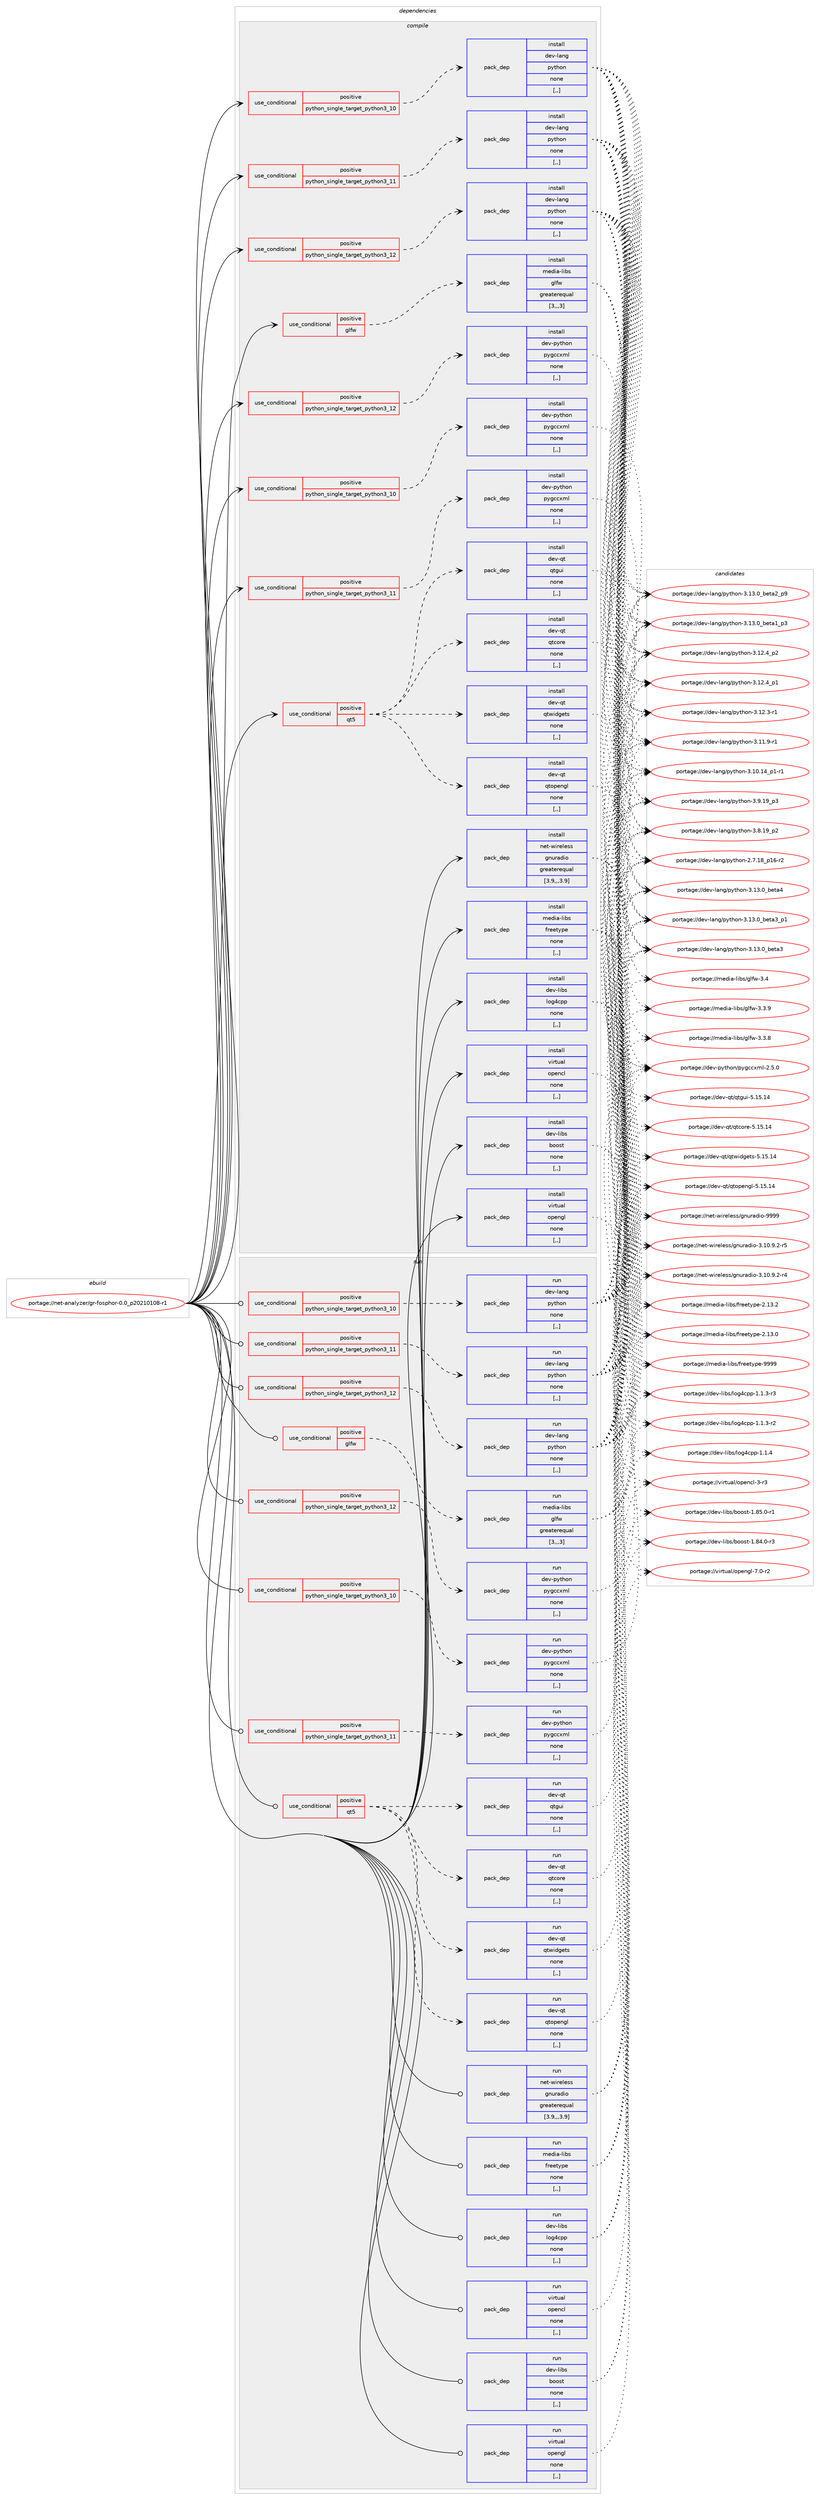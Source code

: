 digraph prolog {

# *************
# Graph options
# *************

newrank=true;
concentrate=true;
compound=true;
graph [rankdir=LR,fontname=Helvetica,fontsize=10,ranksep=1.5];#, ranksep=2.5, nodesep=0.2];
edge  [arrowhead=vee];
node  [fontname=Helvetica,fontsize=10];

# **********
# The ebuild
# **********

subgraph cluster_leftcol {
color=gray;
label=<<i>ebuild</i>>;
id [label="portage://net-analyzer/gr-fosphor-0.0_p20210108-r1", color=red, width=4, href="../net-analyzer/gr-fosphor-0.0_p20210108-r1.svg"];
}

# ****************
# The dependencies
# ****************

subgraph cluster_midcol {
color=gray;
label=<<i>dependencies</i>>;
subgraph cluster_compile {
fillcolor="#eeeeee";
style=filled;
label=<<i>compile</i>>;
subgraph cond87013 {
dependency337642 [label=<<TABLE BORDER="0" CELLBORDER="1" CELLSPACING="0" CELLPADDING="4"><TR><TD ROWSPAN="3" CELLPADDING="10">use_conditional</TD></TR><TR><TD>positive</TD></TR><TR><TD>glfw</TD></TR></TABLE>>, shape=none, color=red];
subgraph pack248067 {
dependency337643 [label=<<TABLE BORDER="0" CELLBORDER="1" CELLSPACING="0" CELLPADDING="4" WIDTH="220"><TR><TD ROWSPAN="6" CELLPADDING="30">pack_dep</TD></TR><TR><TD WIDTH="110">install</TD></TR><TR><TD>media-libs</TD></TR><TR><TD>glfw</TD></TR><TR><TD>greaterequal</TD></TR><TR><TD>[3,,,3]</TD></TR></TABLE>>, shape=none, color=blue];
}
dependency337642:e -> dependency337643:w [weight=20,style="dashed",arrowhead="vee"];
}
id:e -> dependency337642:w [weight=20,style="solid",arrowhead="vee"];
subgraph cond87014 {
dependency337644 [label=<<TABLE BORDER="0" CELLBORDER="1" CELLSPACING="0" CELLPADDING="4"><TR><TD ROWSPAN="3" CELLPADDING="10">use_conditional</TD></TR><TR><TD>positive</TD></TR><TR><TD>python_single_target_python3_10</TD></TR></TABLE>>, shape=none, color=red];
subgraph pack248068 {
dependency337645 [label=<<TABLE BORDER="0" CELLBORDER="1" CELLSPACING="0" CELLPADDING="4" WIDTH="220"><TR><TD ROWSPAN="6" CELLPADDING="30">pack_dep</TD></TR><TR><TD WIDTH="110">install</TD></TR><TR><TD>dev-lang</TD></TR><TR><TD>python</TD></TR><TR><TD>none</TD></TR><TR><TD>[,,]</TD></TR></TABLE>>, shape=none, color=blue];
}
dependency337644:e -> dependency337645:w [weight=20,style="dashed",arrowhead="vee"];
}
id:e -> dependency337644:w [weight=20,style="solid",arrowhead="vee"];
subgraph cond87015 {
dependency337646 [label=<<TABLE BORDER="0" CELLBORDER="1" CELLSPACING="0" CELLPADDING="4"><TR><TD ROWSPAN="3" CELLPADDING="10">use_conditional</TD></TR><TR><TD>positive</TD></TR><TR><TD>python_single_target_python3_10</TD></TR></TABLE>>, shape=none, color=red];
subgraph pack248069 {
dependency337647 [label=<<TABLE BORDER="0" CELLBORDER="1" CELLSPACING="0" CELLPADDING="4" WIDTH="220"><TR><TD ROWSPAN="6" CELLPADDING="30">pack_dep</TD></TR><TR><TD WIDTH="110">install</TD></TR><TR><TD>dev-python</TD></TR><TR><TD>pygccxml</TD></TR><TR><TD>none</TD></TR><TR><TD>[,,]</TD></TR></TABLE>>, shape=none, color=blue];
}
dependency337646:e -> dependency337647:w [weight=20,style="dashed",arrowhead="vee"];
}
id:e -> dependency337646:w [weight=20,style="solid",arrowhead="vee"];
subgraph cond87016 {
dependency337648 [label=<<TABLE BORDER="0" CELLBORDER="1" CELLSPACING="0" CELLPADDING="4"><TR><TD ROWSPAN="3" CELLPADDING="10">use_conditional</TD></TR><TR><TD>positive</TD></TR><TR><TD>python_single_target_python3_11</TD></TR></TABLE>>, shape=none, color=red];
subgraph pack248070 {
dependency337649 [label=<<TABLE BORDER="0" CELLBORDER="1" CELLSPACING="0" CELLPADDING="4" WIDTH="220"><TR><TD ROWSPAN="6" CELLPADDING="30">pack_dep</TD></TR><TR><TD WIDTH="110">install</TD></TR><TR><TD>dev-lang</TD></TR><TR><TD>python</TD></TR><TR><TD>none</TD></TR><TR><TD>[,,]</TD></TR></TABLE>>, shape=none, color=blue];
}
dependency337648:e -> dependency337649:w [weight=20,style="dashed",arrowhead="vee"];
}
id:e -> dependency337648:w [weight=20,style="solid",arrowhead="vee"];
subgraph cond87017 {
dependency337650 [label=<<TABLE BORDER="0" CELLBORDER="1" CELLSPACING="0" CELLPADDING="4"><TR><TD ROWSPAN="3" CELLPADDING="10">use_conditional</TD></TR><TR><TD>positive</TD></TR><TR><TD>python_single_target_python3_11</TD></TR></TABLE>>, shape=none, color=red];
subgraph pack248071 {
dependency337651 [label=<<TABLE BORDER="0" CELLBORDER="1" CELLSPACING="0" CELLPADDING="4" WIDTH="220"><TR><TD ROWSPAN="6" CELLPADDING="30">pack_dep</TD></TR><TR><TD WIDTH="110">install</TD></TR><TR><TD>dev-python</TD></TR><TR><TD>pygccxml</TD></TR><TR><TD>none</TD></TR><TR><TD>[,,]</TD></TR></TABLE>>, shape=none, color=blue];
}
dependency337650:e -> dependency337651:w [weight=20,style="dashed",arrowhead="vee"];
}
id:e -> dependency337650:w [weight=20,style="solid",arrowhead="vee"];
subgraph cond87018 {
dependency337652 [label=<<TABLE BORDER="0" CELLBORDER="1" CELLSPACING="0" CELLPADDING="4"><TR><TD ROWSPAN="3" CELLPADDING="10">use_conditional</TD></TR><TR><TD>positive</TD></TR><TR><TD>python_single_target_python3_12</TD></TR></TABLE>>, shape=none, color=red];
subgraph pack248072 {
dependency337653 [label=<<TABLE BORDER="0" CELLBORDER="1" CELLSPACING="0" CELLPADDING="4" WIDTH="220"><TR><TD ROWSPAN="6" CELLPADDING="30">pack_dep</TD></TR><TR><TD WIDTH="110">install</TD></TR><TR><TD>dev-lang</TD></TR><TR><TD>python</TD></TR><TR><TD>none</TD></TR><TR><TD>[,,]</TD></TR></TABLE>>, shape=none, color=blue];
}
dependency337652:e -> dependency337653:w [weight=20,style="dashed",arrowhead="vee"];
}
id:e -> dependency337652:w [weight=20,style="solid",arrowhead="vee"];
subgraph cond87019 {
dependency337654 [label=<<TABLE BORDER="0" CELLBORDER="1" CELLSPACING="0" CELLPADDING="4"><TR><TD ROWSPAN="3" CELLPADDING="10">use_conditional</TD></TR><TR><TD>positive</TD></TR><TR><TD>python_single_target_python3_12</TD></TR></TABLE>>, shape=none, color=red];
subgraph pack248073 {
dependency337655 [label=<<TABLE BORDER="0" CELLBORDER="1" CELLSPACING="0" CELLPADDING="4" WIDTH="220"><TR><TD ROWSPAN="6" CELLPADDING="30">pack_dep</TD></TR><TR><TD WIDTH="110">install</TD></TR><TR><TD>dev-python</TD></TR><TR><TD>pygccxml</TD></TR><TR><TD>none</TD></TR><TR><TD>[,,]</TD></TR></TABLE>>, shape=none, color=blue];
}
dependency337654:e -> dependency337655:w [weight=20,style="dashed",arrowhead="vee"];
}
id:e -> dependency337654:w [weight=20,style="solid",arrowhead="vee"];
subgraph cond87020 {
dependency337656 [label=<<TABLE BORDER="0" CELLBORDER="1" CELLSPACING="0" CELLPADDING="4"><TR><TD ROWSPAN="3" CELLPADDING="10">use_conditional</TD></TR><TR><TD>positive</TD></TR><TR><TD>qt5</TD></TR></TABLE>>, shape=none, color=red];
subgraph pack248074 {
dependency337657 [label=<<TABLE BORDER="0" CELLBORDER="1" CELLSPACING="0" CELLPADDING="4" WIDTH="220"><TR><TD ROWSPAN="6" CELLPADDING="30">pack_dep</TD></TR><TR><TD WIDTH="110">install</TD></TR><TR><TD>dev-qt</TD></TR><TR><TD>qtcore</TD></TR><TR><TD>none</TD></TR><TR><TD>[,,]</TD></TR></TABLE>>, shape=none, color=blue];
}
dependency337656:e -> dependency337657:w [weight=20,style="dashed",arrowhead="vee"];
subgraph pack248075 {
dependency337658 [label=<<TABLE BORDER="0" CELLBORDER="1" CELLSPACING="0" CELLPADDING="4" WIDTH="220"><TR><TD ROWSPAN="6" CELLPADDING="30">pack_dep</TD></TR><TR><TD WIDTH="110">install</TD></TR><TR><TD>dev-qt</TD></TR><TR><TD>qtgui</TD></TR><TR><TD>none</TD></TR><TR><TD>[,,]</TD></TR></TABLE>>, shape=none, color=blue];
}
dependency337656:e -> dependency337658:w [weight=20,style="dashed",arrowhead="vee"];
subgraph pack248076 {
dependency337659 [label=<<TABLE BORDER="0" CELLBORDER="1" CELLSPACING="0" CELLPADDING="4" WIDTH="220"><TR><TD ROWSPAN="6" CELLPADDING="30">pack_dep</TD></TR><TR><TD WIDTH="110">install</TD></TR><TR><TD>dev-qt</TD></TR><TR><TD>qtopengl</TD></TR><TR><TD>none</TD></TR><TR><TD>[,,]</TD></TR></TABLE>>, shape=none, color=blue];
}
dependency337656:e -> dependency337659:w [weight=20,style="dashed",arrowhead="vee"];
subgraph pack248077 {
dependency337660 [label=<<TABLE BORDER="0" CELLBORDER="1" CELLSPACING="0" CELLPADDING="4" WIDTH="220"><TR><TD ROWSPAN="6" CELLPADDING="30">pack_dep</TD></TR><TR><TD WIDTH="110">install</TD></TR><TR><TD>dev-qt</TD></TR><TR><TD>qtwidgets</TD></TR><TR><TD>none</TD></TR><TR><TD>[,,]</TD></TR></TABLE>>, shape=none, color=blue];
}
dependency337656:e -> dependency337660:w [weight=20,style="dashed",arrowhead="vee"];
}
id:e -> dependency337656:w [weight=20,style="solid",arrowhead="vee"];
subgraph pack248078 {
dependency337661 [label=<<TABLE BORDER="0" CELLBORDER="1" CELLSPACING="0" CELLPADDING="4" WIDTH="220"><TR><TD ROWSPAN="6" CELLPADDING="30">pack_dep</TD></TR><TR><TD WIDTH="110">install</TD></TR><TR><TD>dev-libs</TD></TR><TR><TD>boost</TD></TR><TR><TD>none</TD></TR><TR><TD>[,,]</TD></TR></TABLE>>, shape=none, color=blue];
}
id:e -> dependency337661:w [weight=20,style="solid",arrowhead="vee"];
subgraph pack248079 {
dependency337662 [label=<<TABLE BORDER="0" CELLBORDER="1" CELLSPACING="0" CELLPADDING="4" WIDTH="220"><TR><TD ROWSPAN="6" CELLPADDING="30">pack_dep</TD></TR><TR><TD WIDTH="110">install</TD></TR><TR><TD>dev-libs</TD></TR><TR><TD>log4cpp</TD></TR><TR><TD>none</TD></TR><TR><TD>[,,]</TD></TR></TABLE>>, shape=none, color=blue];
}
id:e -> dependency337662:w [weight=20,style="solid",arrowhead="vee"];
subgraph pack248080 {
dependency337663 [label=<<TABLE BORDER="0" CELLBORDER="1" CELLSPACING="0" CELLPADDING="4" WIDTH="220"><TR><TD ROWSPAN="6" CELLPADDING="30">pack_dep</TD></TR><TR><TD WIDTH="110">install</TD></TR><TR><TD>media-libs</TD></TR><TR><TD>freetype</TD></TR><TR><TD>none</TD></TR><TR><TD>[,,]</TD></TR></TABLE>>, shape=none, color=blue];
}
id:e -> dependency337663:w [weight=20,style="solid",arrowhead="vee"];
subgraph pack248081 {
dependency337664 [label=<<TABLE BORDER="0" CELLBORDER="1" CELLSPACING="0" CELLPADDING="4" WIDTH="220"><TR><TD ROWSPAN="6" CELLPADDING="30">pack_dep</TD></TR><TR><TD WIDTH="110">install</TD></TR><TR><TD>net-wireless</TD></TR><TR><TD>gnuradio</TD></TR><TR><TD>greaterequal</TD></TR><TR><TD>[3.9,,,3.9]</TD></TR></TABLE>>, shape=none, color=blue];
}
id:e -> dependency337664:w [weight=20,style="solid",arrowhead="vee"];
subgraph pack248082 {
dependency337665 [label=<<TABLE BORDER="0" CELLBORDER="1" CELLSPACING="0" CELLPADDING="4" WIDTH="220"><TR><TD ROWSPAN="6" CELLPADDING="30">pack_dep</TD></TR><TR><TD WIDTH="110">install</TD></TR><TR><TD>virtual</TD></TR><TR><TD>opencl</TD></TR><TR><TD>none</TD></TR><TR><TD>[,,]</TD></TR></TABLE>>, shape=none, color=blue];
}
id:e -> dependency337665:w [weight=20,style="solid",arrowhead="vee"];
subgraph pack248083 {
dependency337666 [label=<<TABLE BORDER="0" CELLBORDER="1" CELLSPACING="0" CELLPADDING="4" WIDTH="220"><TR><TD ROWSPAN="6" CELLPADDING="30">pack_dep</TD></TR><TR><TD WIDTH="110">install</TD></TR><TR><TD>virtual</TD></TR><TR><TD>opengl</TD></TR><TR><TD>none</TD></TR><TR><TD>[,,]</TD></TR></TABLE>>, shape=none, color=blue];
}
id:e -> dependency337666:w [weight=20,style="solid",arrowhead="vee"];
}
subgraph cluster_compileandrun {
fillcolor="#eeeeee";
style=filled;
label=<<i>compile and run</i>>;
}
subgraph cluster_run {
fillcolor="#eeeeee";
style=filled;
label=<<i>run</i>>;
subgraph cond87021 {
dependency337667 [label=<<TABLE BORDER="0" CELLBORDER="1" CELLSPACING="0" CELLPADDING="4"><TR><TD ROWSPAN="3" CELLPADDING="10">use_conditional</TD></TR><TR><TD>positive</TD></TR><TR><TD>glfw</TD></TR></TABLE>>, shape=none, color=red];
subgraph pack248084 {
dependency337668 [label=<<TABLE BORDER="0" CELLBORDER="1" CELLSPACING="0" CELLPADDING="4" WIDTH="220"><TR><TD ROWSPAN="6" CELLPADDING="30">pack_dep</TD></TR><TR><TD WIDTH="110">run</TD></TR><TR><TD>media-libs</TD></TR><TR><TD>glfw</TD></TR><TR><TD>greaterequal</TD></TR><TR><TD>[3,,,3]</TD></TR></TABLE>>, shape=none, color=blue];
}
dependency337667:e -> dependency337668:w [weight=20,style="dashed",arrowhead="vee"];
}
id:e -> dependency337667:w [weight=20,style="solid",arrowhead="odot"];
subgraph cond87022 {
dependency337669 [label=<<TABLE BORDER="0" CELLBORDER="1" CELLSPACING="0" CELLPADDING="4"><TR><TD ROWSPAN="3" CELLPADDING="10">use_conditional</TD></TR><TR><TD>positive</TD></TR><TR><TD>python_single_target_python3_10</TD></TR></TABLE>>, shape=none, color=red];
subgraph pack248085 {
dependency337670 [label=<<TABLE BORDER="0" CELLBORDER="1" CELLSPACING="0" CELLPADDING="4" WIDTH="220"><TR><TD ROWSPAN="6" CELLPADDING="30">pack_dep</TD></TR><TR><TD WIDTH="110">run</TD></TR><TR><TD>dev-lang</TD></TR><TR><TD>python</TD></TR><TR><TD>none</TD></TR><TR><TD>[,,]</TD></TR></TABLE>>, shape=none, color=blue];
}
dependency337669:e -> dependency337670:w [weight=20,style="dashed",arrowhead="vee"];
}
id:e -> dependency337669:w [weight=20,style="solid",arrowhead="odot"];
subgraph cond87023 {
dependency337671 [label=<<TABLE BORDER="0" CELLBORDER="1" CELLSPACING="0" CELLPADDING="4"><TR><TD ROWSPAN="3" CELLPADDING="10">use_conditional</TD></TR><TR><TD>positive</TD></TR><TR><TD>python_single_target_python3_10</TD></TR></TABLE>>, shape=none, color=red];
subgraph pack248086 {
dependency337672 [label=<<TABLE BORDER="0" CELLBORDER="1" CELLSPACING="0" CELLPADDING="4" WIDTH="220"><TR><TD ROWSPAN="6" CELLPADDING="30">pack_dep</TD></TR><TR><TD WIDTH="110">run</TD></TR><TR><TD>dev-python</TD></TR><TR><TD>pygccxml</TD></TR><TR><TD>none</TD></TR><TR><TD>[,,]</TD></TR></TABLE>>, shape=none, color=blue];
}
dependency337671:e -> dependency337672:w [weight=20,style="dashed",arrowhead="vee"];
}
id:e -> dependency337671:w [weight=20,style="solid",arrowhead="odot"];
subgraph cond87024 {
dependency337673 [label=<<TABLE BORDER="0" CELLBORDER="1" CELLSPACING="0" CELLPADDING="4"><TR><TD ROWSPAN="3" CELLPADDING="10">use_conditional</TD></TR><TR><TD>positive</TD></TR><TR><TD>python_single_target_python3_11</TD></TR></TABLE>>, shape=none, color=red];
subgraph pack248087 {
dependency337674 [label=<<TABLE BORDER="0" CELLBORDER="1" CELLSPACING="0" CELLPADDING="4" WIDTH="220"><TR><TD ROWSPAN="6" CELLPADDING="30">pack_dep</TD></TR><TR><TD WIDTH="110">run</TD></TR><TR><TD>dev-lang</TD></TR><TR><TD>python</TD></TR><TR><TD>none</TD></TR><TR><TD>[,,]</TD></TR></TABLE>>, shape=none, color=blue];
}
dependency337673:e -> dependency337674:w [weight=20,style="dashed",arrowhead="vee"];
}
id:e -> dependency337673:w [weight=20,style="solid",arrowhead="odot"];
subgraph cond87025 {
dependency337675 [label=<<TABLE BORDER="0" CELLBORDER="1" CELLSPACING="0" CELLPADDING="4"><TR><TD ROWSPAN="3" CELLPADDING="10">use_conditional</TD></TR><TR><TD>positive</TD></TR><TR><TD>python_single_target_python3_11</TD></TR></TABLE>>, shape=none, color=red];
subgraph pack248088 {
dependency337676 [label=<<TABLE BORDER="0" CELLBORDER="1" CELLSPACING="0" CELLPADDING="4" WIDTH="220"><TR><TD ROWSPAN="6" CELLPADDING="30">pack_dep</TD></TR><TR><TD WIDTH="110">run</TD></TR><TR><TD>dev-python</TD></TR><TR><TD>pygccxml</TD></TR><TR><TD>none</TD></TR><TR><TD>[,,]</TD></TR></TABLE>>, shape=none, color=blue];
}
dependency337675:e -> dependency337676:w [weight=20,style="dashed",arrowhead="vee"];
}
id:e -> dependency337675:w [weight=20,style="solid",arrowhead="odot"];
subgraph cond87026 {
dependency337677 [label=<<TABLE BORDER="0" CELLBORDER="1" CELLSPACING="0" CELLPADDING="4"><TR><TD ROWSPAN="3" CELLPADDING="10">use_conditional</TD></TR><TR><TD>positive</TD></TR><TR><TD>python_single_target_python3_12</TD></TR></TABLE>>, shape=none, color=red];
subgraph pack248089 {
dependency337678 [label=<<TABLE BORDER="0" CELLBORDER="1" CELLSPACING="0" CELLPADDING="4" WIDTH="220"><TR><TD ROWSPAN="6" CELLPADDING="30">pack_dep</TD></TR><TR><TD WIDTH="110">run</TD></TR><TR><TD>dev-lang</TD></TR><TR><TD>python</TD></TR><TR><TD>none</TD></TR><TR><TD>[,,]</TD></TR></TABLE>>, shape=none, color=blue];
}
dependency337677:e -> dependency337678:w [weight=20,style="dashed",arrowhead="vee"];
}
id:e -> dependency337677:w [weight=20,style="solid",arrowhead="odot"];
subgraph cond87027 {
dependency337679 [label=<<TABLE BORDER="0" CELLBORDER="1" CELLSPACING="0" CELLPADDING="4"><TR><TD ROWSPAN="3" CELLPADDING="10">use_conditional</TD></TR><TR><TD>positive</TD></TR><TR><TD>python_single_target_python3_12</TD></TR></TABLE>>, shape=none, color=red];
subgraph pack248090 {
dependency337680 [label=<<TABLE BORDER="0" CELLBORDER="1" CELLSPACING="0" CELLPADDING="4" WIDTH="220"><TR><TD ROWSPAN="6" CELLPADDING="30">pack_dep</TD></TR><TR><TD WIDTH="110">run</TD></TR><TR><TD>dev-python</TD></TR><TR><TD>pygccxml</TD></TR><TR><TD>none</TD></TR><TR><TD>[,,]</TD></TR></TABLE>>, shape=none, color=blue];
}
dependency337679:e -> dependency337680:w [weight=20,style="dashed",arrowhead="vee"];
}
id:e -> dependency337679:w [weight=20,style="solid",arrowhead="odot"];
subgraph cond87028 {
dependency337681 [label=<<TABLE BORDER="0" CELLBORDER="1" CELLSPACING="0" CELLPADDING="4"><TR><TD ROWSPAN="3" CELLPADDING="10">use_conditional</TD></TR><TR><TD>positive</TD></TR><TR><TD>qt5</TD></TR></TABLE>>, shape=none, color=red];
subgraph pack248091 {
dependency337682 [label=<<TABLE BORDER="0" CELLBORDER="1" CELLSPACING="0" CELLPADDING="4" WIDTH="220"><TR><TD ROWSPAN="6" CELLPADDING="30">pack_dep</TD></TR><TR><TD WIDTH="110">run</TD></TR><TR><TD>dev-qt</TD></TR><TR><TD>qtcore</TD></TR><TR><TD>none</TD></TR><TR><TD>[,,]</TD></TR></TABLE>>, shape=none, color=blue];
}
dependency337681:e -> dependency337682:w [weight=20,style="dashed",arrowhead="vee"];
subgraph pack248092 {
dependency337683 [label=<<TABLE BORDER="0" CELLBORDER="1" CELLSPACING="0" CELLPADDING="4" WIDTH="220"><TR><TD ROWSPAN="6" CELLPADDING="30">pack_dep</TD></TR><TR><TD WIDTH="110">run</TD></TR><TR><TD>dev-qt</TD></TR><TR><TD>qtgui</TD></TR><TR><TD>none</TD></TR><TR><TD>[,,]</TD></TR></TABLE>>, shape=none, color=blue];
}
dependency337681:e -> dependency337683:w [weight=20,style="dashed",arrowhead="vee"];
subgraph pack248093 {
dependency337684 [label=<<TABLE BORDER="0" CELLBORDER="1" CELLSPACING="0" CELLPADDING="4" WIDTH="220"><TR><TD ROWSPAN="6" CELLPADDING="30">pack_dep</TD></TR><TR><TD WIDTH="110">run</TD></TR><TR><TD>dev-qt</TD></TR><TR><TD>qtopengl</TD></TR><TR><TD>none</TD></TR><TR><TD>[,,]</TD></TR></TABLE>>, shape=none, color=blue];
}
dependency337681:e -> dependency337684:w [weight=20,style="dashed",arrowhead="vee"];
subgraph pack248094 {
dependency337685 [label=<<TABLE BORDER="0" CELLBORDER="1" CELLSPACING="0" CELLPADDING="4" WIDTH="220"><TR><TD ROWSPAN="6" CELLPADDING="30">pack_dep</TD></TR><TR><TD WIDTH="110">run</TD></TR><TR><TD>dev-qt</TD></TR><TR><TD>qtwidgets</TD></TR><TR><TD>none</TD></TR><TR><TD>[,,]</TD></TR></TABLE>>, shape=none, color=blue];
}
dependency337681:e -> dependency337685:w [weight=20,style="dashed",arrowhead="vee"];
}
id:e -> dependency337681:w [weight=20,style="solid",arrowhead="odot"];
subgraph pack248095 {
dependency337686 [label=<<TABLE BORDER="0" CELLBORDER="1" CELLSPACING="0" CELLPADDING="4" WIDTH="220"><TR><TD ROWSPAN="6" CELLPADDING="30">pack_dep</TD></TR><TR><TD WIDTH="110">run</TD></TR><TR><TD>dev-libs</TD></TR><TR><TD>boost</TD></TR><TR><TD>none</TD></TR><TR><TD>[,,]</TD></TR></TABLE>>, shape=none, color=blue];
}
id:e -> dependency337686:w [weight=20,style="solid",arrowhead="odot"];
subgraph pack248096 {
dependency337687 [label=<<TABLE BORDER="0" CELLBORDER="1" CELLSPACING="0" CELLPADDING="4" WIDTH="220"><TR><TD ROWSPAN="6" CELLPADDING="30">pack_dep</TD></TR><TR><TD WIDTH="110">run</TD></TR><TR><TD>dev-libs</TD></TR><TR><TD>log4cpp</TD></TR><TR><TD>none</TD></TR><TR><TD>[,,]</TD></TR></TABLE>>, shape=none, color=blue];
}
id:e -> dependency337687:w [weight=20,style="solid",arrowhead="odot"];
subgraph pack248097 {
dependency337688 [label=<<TABLE BORDER="0" CELLBORDER="1" CELLSPACING="0" CELLPADDING="4" WIDTH="220"><TR><TD ROWSPAN="6" CELLPADDING="30">pack_dep</TD></TR><TR><TD WIDTH="110">run</TD></TR><TR><TD>media-libs</TD></TR><TR><TD>freetype</TD></TR><TR><TD>none</TD></TR><TR><TD>[,,]</TD></TR></TABLE>>, shape=none, color=blue];
}
id:e -> dependency337688:w [weight=20,style="solid",arrowhead="odot"];
subgraph pack248098 {
dependency337689 [label=<<TABLE BORDER="0" CELLBORDER="1" CELLSPACING="0" CELLPADDING="4" WIDTH="220"><TR><TD ROWSPAN="6" CELLPADDING="30">pack_dep</TD></TR><TR><TD WIDTH="110">run</TD></TR><TR><TD>net-wireless</TD></TR><TR><TD>gnuradio</TD></TR><TR><TD>greaterequal</TD></TR><TR><TD>[3.9,,,3.9]</TD></TR></TABLE>>, shape=none, color=blue];
}
id:e -> dependency337689:w [weight=20,style="solid",arrowhead="odot"];
subgraph pack248099 {
dependency337690 [label=<<TABLE BORDER="0" CELLBORDER="1" CELLSPACING="0" CELLPADDING="4" WIDTH="220"><TR><TD ROWSPAN="6" CELLPADDING="30">pack_dep</TD></TR><TR><TD WIDTH="110">run</TD></TR><TR><TD>virtual</TD></TR><TR><TD>opencl</TD></TR><TR><TD>none</TD></TR><TR><TD>[,,]</TD></TR></TABLE>>, shape=none, color=blue];
}
id:e -> dependency337690:w [weight=20,style="solid",arrowhead="odot"];
subgraph pack248100 {
dependency337691 [label=<<TABLE BORDER="0" CELLBORDER="1" CELLSPACING="0" CELLPADDING="4" WIDTH="220"><TR><TD ROWSPAN="6" CELLPADDING="30">pack_dep</TD></TR><TR><TD WIDTH="110">run</TD></TR><TR><TD>virtual</TD></TR><TR><TD>opengl</TD></TR><TR><TD>none</TD></TR><TR><TD>[,,]</TD></TR></TABLE>>, shape=none, color=blue];
}
id:e -> dependency337691:w [weight=20,style="solid",arrowhead="odot"];
}
}

# **************
# The candidates
# **************

subgraph cluster_choices {
rank=same;
color=gray;
label=<<i>candidates</i>>;

subgraph choice248067 {
color=black;
nodesep=1;
choice1091011001059745108105981154710310810211945514652 [label="portage://media-libs/glfw-3.4", color=red, width=4,href="../media-libs/glfw-3.4.svg"];
choice10910110010597451081059811547103108102119455146514657 [label="portage://media-libs/glfw-3.3.9", color=red, width=4,href="../media-libs/glfw-3.3.9.svg"];
choice10910110010597451081059811547103108102119455146514656 [label="portage://media-libs/glfw-3.3.8", color=red, width=4,href="../media-libs/glfw-3.3.8.svg"];
dependency337643:e -> choice1091011001059745108105981154710310810211945514652:w [style=dotted,weight="100"];
dependency337643:e -> choice10910110010597451081059811547103108102119455146514657:w [style=dotted,weight="100"];
dependency337643:e -> choice10910110010597451081059811547103108102119455146514656:w [style=dotted,weight="100"];
}
subgraph choice248068 {
color=black;
nodesep=1;
choice1001011184510897110103471121211161041111104551464951464895981011169752 [label="portage://dev-lang/python-3.13.0_beta4", color=red, width=4,href="../dev-lang/python-3.13.0_beta4.svg"];
choice10010111845108971101034711212111610411111045514649514648959810111697519511249 [label="portage://dev-lang/python-3.13.0_beta3_p1", color=red, width=4,href="../dev-lang/python-3.13.0_beta3_p1.svg"];
choice1001011184510897110103471121211161041111104551464951464895981011169751 [label="portage://dev-lang/python-3.13.0_beta3", color=red, width=4,href="../dev-lang/python-3.13.0_beta3.svg"];
choice10010111845108971101034711212111610411111045514649514648959810111697509511257 [label="portage://dev-lang/python-3.13.0_beta2_p9", color=red, width=4,href="../dev-lang/python-3.13.0_beta2_p9.svg"];
choice10010111845108971101034711212111610411111045514649514648959810111697499511251 [label="portage://dev-lang/python-3.13.0_beta1_p3", color=red, width=4,href="../dev-lang/python-3.13.0_beta1_p3.svg"];
choice100101118451089711010347112121116104111110455146495046529511250 [label="portage://dev-lang/python-3.12.4_p2", color=red, width=4,href="../dev-lang/python-3.12.4_p2.svg"];
choice100101118451089711010347112121116104111110455146495046529511249 [label="portage://dev-lang/python-3.12.4_p1", color=red, width=4,href="../dev-lang/python-3.12.4_p1.svg"];
choice100101118451089711010347112121116104111110455146495046514511449 [label="portage://dev-lang/python-3.12.3-r1", color=red, width=4,href="../dev-lang/python-3.12.3-r1.svg"];
choice100101118451089711010347112121116104111110455146494946574511449 [label="portage://dev-lang/python-3.11.9-r1", color=red, width=4,href="../dev-lang/python-3.11.9-r1.svg"];
choice100101118451089711010347112121116104111110455146494846495295112494511449 [label="portage://dev-lang/python-3.10.14_p1-r1", color=red, width=4,href="../dev-lang/python-3.10.14_p1-r1.svg"];
choice100101118451089711010347112121116104111110455146574649579511251 [label="portage://dev-lang/python-3.9.19_p3", color=red, width=4,href="../dev-lang/python-3.9.19_p3.svg"];
choice100101118451089711010347112121116104111110455146564649579511250 [label="portage://dev-lang/python-3.8.19_p2", color=red, width=4,href="../dev-lang/python-3.8.19_p2.svg"];
choice100101118451089711010347112121116104111110455046554649569511249544511450 [label="portage://dev-lang/python-2.7.18_p16-r2", color=red, width=4,href="../dev-lang/python-2.7.18_p16-r2.svg"];
dependency337645:e -> choice1001011184510897110103471121211161041111104551464951464895981011169752:w [style=dotted,weight="100"];
dependency337645:e -> choice10010111845108971101034711212111610411111045514649514648959810111697519511249:w [style=dotted,weight="100"];
dependency337645:e -> choice1001011184510897110103471121211161041111104551464951464895981011169751:w [style=dotted,weight="100"];
dependency337645:e -> choice10010111845108971101034711212111610411111045514649514648959810111697509511257:w [style=dotted,weight="100"];
dependency337645:e -> choice10010111845108971101034711212111610411111045514649514648959810111697499511251:w [style=dotted,weight="100"];
dependency337645:e -> choice100101118451089711010347112121116104111110455146495046529511250:w [style=dotted,weight="100"];
dependency337645:e -> choice100101118451089711010347112121116104111110455146495046529511249:w [style=dotted,weight="100"];
dependency337645:e -> choice100101118451089711010347112121116104111110455146495046514511449:w [style=dotted,weight="100"];
dependency337645:e -> choice100101118451089711010347112121116104111110455146494946574511449:w [style=dotted,weight="100"];
dependency337645:e -> choice100101118451089711010347112121116104111110455146494846495295112494511449:w [style=dotted,weight="100"];
dependency337645:e -> choice100101118451089711010347112121116104111110455146574649579511251:w [style=dotted,weight="100"];
dependency337645:e -> choice100101118451089711010347112121116104111110455146564649579511250:w [style=dotted,weight="100"];
dependency337645:e -> choice100101118451089711010347112121116104111110455046554649569511249544511450:w [style=dotted,weight="100"];
}
subgraph choice248069 {
color=black;
nodesep=1;
choice10010111845112121116104111110471121211039999120109108455046534648 [label="portage://dev-python/pygccxml-2.5.0", color=red, width=4,href="../dev-python/pygccxml-2.5.0.svg"];
dependency337647:e -> choice10010111845112121116104111110471121211039999120109108455046534648:w [style=dotted,weight="100"];
}
subgraph choice248070 {
color=black;
nodesep=1;
choice1001011184510897110103471121211161041111104551464951464895981011169752 [label="portage://dev-lang/python-3.13.0_beta4", color=red, width=4,href="../dev-lang/python-3.13.0_beta4.svg"];
choice10010111845108971101034711212111610411111045514649514648959810111697519511249 [label="portage://dev-lang/python-3.13.0_beta3_p1", color=red, width=4,href="../dev-lang/python-3.13.0_beta3_p1.svg"];
choice1001011184510897110103471121211161041111104551464951464895981011169751 [label="portage://dev-lang/python-3.13.0_beta3", color=red, width=4,href="../dev-lang/python-3.13.0_beta3.svg"];
choice10010111845108971101034711212111610411111045514649514648959810111697509511257 [label="portage://dev-lang/python-3.13.0_beta2_p9", color=red, width=4,href="../dev-lang/python-3.13.0_beta2_p9.svg"];
choice10010111845108971101034711212111610411111045514649514648959810111697499511251 [label="portage://dev-lang/python-3.13.0_beta1_p3", color=red, width=4,href="../dev-lang/python-3.13.0_beta1_p3.svg"];
choice100101118451089711010347112121116104111110455146495046529511250 [label="portage://dev-lang/python-3.12.4_p2", color=red, width=4,href="../dev-lang/python-3.12.4_p2.svg"];
choice100101118451089711010347112121116104111110455146495046529511249 [label="portage://dev-lang/python-3.12.4_p1", color=red, width=4,href="../dev-lang/python-3.12.4_p1.svg"];
choice100101118451089711010347112121116104111110455146495046514511449 [label="portage://dev-lang/python-3.12.3-r1", color=red, width=4,href="../dev-lang/python-3.12.3-r1.svg"];
choice100101118451089711010347112121116104111110455146494946574511449 [label="portage://dev-lang/python-3.11.9-r1", color=red, width=4,href="../dev-lang/python-3.11.9-r1.svg"];
choice100101118451089711010347112121116104111110455146494846495295112494511449 [label="portage://dev-lang/python-3.10.14_p1-r1", color=red, width=4,href="../dev-lang/python-3.10.14_p1-r1.svg"];
choice100101118451089711010347112121116104111110455146574649579511251 [label="portage://dev-lang/python-3.9.19_p3", color=red, width=4,href="../dev-lang/python-3.9.19_p3.svg"];
choice100101118451089711010347112121116104111110455146564649579511250 [label="portage://dev-lang/python-3.8.19_p2", color=red, width=4,href="../dev-lang/python-3.8.19_p2.svg"];
choice100101118451089711010347112121116104111110455046554649569511249544511450 [label="portage://dev-lang/python-2.7.18_p16-r2", color=red, width=4,href="../dev-lang/python-2.7.18_p16-r2.svg"];
dependency337649:e -> choice1001011184510897110103471121211161041111104551464951464895981011169752:w [style=dotted,weight="100"];
dependency337649:e -> choice10010111845108971101034711212111610411111045514649514648959810111697519511249:w [style=dotted,weight="100"];
dependency337649:e -> choice1001011184510897110103471121211161041111104551464951464895981011169751:w [style=dotted,weight="100"];
dependency337649:e -> choice10010111845108971101034711212111610411111045514649514648959810111697509511257:w [style=dotted,weight="100"];
dependency337649:e -> choice10010111845108971101034711212111610411111045514649514648959810111697499511251:w [style=dotted,weight="100"];
dependency337649:e -> choice100101118451089711010347112121116104111110455146495046529511250:w [style=dotted,weight="100"];
dependency337649:e -> choice100101118451089711010347112121116104111110455146495046529511249:w [style=dotted,weight="100"];
dependency337649:e -> choice100101118451089711010347112121116104111110455146495046514511449:w [style=dotted,weight="100"];
dependency337649:e -> choice100101118451089711010347112121116104111110455146494946574511449:w [style=dotted,weight="100"];
dependency337649:e -> choice100101118451089711010347112121116104111110455146494846495295112494511449:w [style=dotted,weight="100"];
dependency337649:e -> choice100101118451089711010347112121116104111110455146574649579511251:w [style=dotted,weight="100"];
dependency337649:e -> choice100101118451089711010347112121116104111110455146564649579511250:w [style=dotted,weight="100"];
dependency337649:e -> choice100101118451089711010347112121116104111110455046554649569511249544511450:w [style=dotted,weight="100"];
}
subgraph choice248071 {
color=black;
nodesep=1;
choice10010111845112121116104111110471121211039999120109108455046534648 [label="portage://dev-python/pygccxml-2.5.0", color=red, width=4,href="../dev-python/pygccxml-2.5.0.svg"];
dependency337651:e -> choice10010111845112121116104111110471121211039999120109108455046534648:w [style=dotted,weight="100"];
}
subgraph choice248072 {
color=black;
nodesep=1;
choice1001011184510897110103471121211161041111104551464951464895981011169752 [label="portage://dev-lang/python-3.13.0_beta4", color=red, width=4,href="../dev-lang/python-3.13.0_beta4.svg"];
choice10010111845108971101034711212111610411111045514649514648959810111697519511249 [label="portage://dev-lang/python-3.13.0_beta3_p1", color=red, width=4,href="../dev-lang/python-3.13.0_beta3_p1.svg"];
choice1001011184510897110103471121211161041111104551464951464895981011169751 [label="portage://dev-lang/python-3.13.0_beta3", color=red, width=4,href="../dev-lang/python-3.13.0_beta3.svg"];
choice10010111845108971101034711212111610411111045514649514648959810111697509511257 [label="portage://dev-lang/python-3.13.0_beta2_p9", color=red, width=4,href="../dev-lang/python-3.13.0_beta2_p9.svg"];
choice10010111845108971101034711212111610411111045514649514648959810111697499511251 [label="portage://dev-lang/python-3.13.0_beta1_p3", color=red, width=4,href="../dev-lang/python-3.13.0_beta1_p3.svg"];
choice100101118451089711010347112121116104111110455146495046529511250 [label="portage://dev-lang/python-3.12.4_p2", color=red, width=4,href="../dev-lang/python-3.12.4_p2.svg"];
choice100101118451089711010347112121116104111110455146495046529511249 [label="portage://dev-lang/python-3.12.4_p1", color=red, width=4,href="../dev-lang/python-3.12.4_p1.svg"];
choice100101118451089711010347112121116104111110455146495046514511449 [label="portage://dev-lang/python-3.12.3-r1", color=red, width=4,href="../dev-lang/python-3.12.3-r1.svg"];
choice100101118451089711010347112121116104111110455146494946574511449 [label="portage://dev-lang/python-3.11.9-r1", color=red, width=4,href="../dev-lang/python-3.11.9-r1.svg"];
choice100101118451089711010347112121116104111110455146494846495295112494511449 [label="portage://dev-lang/python-3.10.14_p1-r1", color=red, width=4,href="../dev-lang/python-3.10.14_p1-r1.svg"];
choice100101118451089711010347112121116104111110455146574649579511251 [label="portage://dev-lang/python-3.9.19_p3", color=red, width=4,href="../dev-lang/python-3.9.19_p3.svg"];
choice100101118451089711010347112121116104111110455146564649579511250 [label="portage://dev-lang/python-3.8.19_p2", color=red, width=4,href="../dev-lang/python-3.8.19_p2.svg"];
choice100101118451089711010347112121116104111110455046554649569511249544511450 [label="portage://dev-lang/python-2.7.18_p16-r2", color=red, width=4,href="../dev-lang/python-2.7.18_p16-r2.svg"];
dependency337653:e -> choice1001011184510897110103471121211161041111104551464951464895981011169752:w [style=dotted,weight="100"];
dependency337653:e -> choice10010111845108971101034711212111610411111045514649514648959810111697519511249:w [style=dotted,weight="100"];
dependency337653:e -> choice1001011184510897110103471121211161041111104551464951464895981011169751:w [style=dotted,weight="100"];
dependency337653:e -> choice10010111845108971101034711212111610411111045514649514648959810111697509511257:w [style=dotted,weight="100"];
dependency337653:e -> choice10010111845108971101034711212111610411111045514649514648959810111697499511251:w [style=dotted,weight="100"];
dependency337653:e -> choice100101118451089711010347112121116104111110455146495046529511250:w [style=dotted,weight="100"];
dependency337653:e -> choice100101118451089711010347112121116104111110455146495046529511249:w [style=dotted,weight="100"];
dependency337653:e -> choice100101118451089711010347112121116104111110455146495046514511449:w [style=dotted,weight="100"];
dependency337653:e -> choice100101118451089711010347112121116104111110455146494946574511449:w [style=dotted,weight="100"];
dependency337653:e -> choice100101118451089711010347112121116104111110455146494846495295112494511449:w [style=dotted,weight="100"];
dependency337653:e -> choice100101118451089711010347112121116104111110455146574649579511251:w [style=dotted,weight="100"];
dependency337653:e -> choice100101118451089711010347112121116104111110455146564649579511250:w [style=dotted,weight="100"];
dependency337653:e -> choice100101118451089711010347112121116104111110455046554649569511249544511450:w [style=dotted,weight="100"];
}
subgraph choice248073 {
color=black;
nodesep=1;
choice10010111845112121116104111110471121211039999120109108455046534648 [label="portage://dev-python/pygccxml-2.5.0", color=red, width=4,href="../dev-python/pygccxml-2.5.0.svg"];
dependency337655:e -> choice10010111845112121116104111110471121211039999120109108455046534648:w [style=dotted,weight="100"];
}
subgraph choice248074 {
color=black;
nodesep=1;
choice1001011184511311647113116991111141014553464953464952 [label="portage://dev-qt/qtcore-5.15.14", color=red, width=4,href="../dev-qt/qtcore-5.15.14.svg"];
dependency337657:e -> choice1001011184511311647113116991111141014553464953464952:w [style=dotted,weight="100"];
}
subgraph choice248075 {
color=black;
nodesep=1;
choice10010111845113116471131161031171054553464953464952 [label="portage://dev-qt/qtgui-5.15.14", color=red, width=4,href="../dev-qt/qtgui-5.15.14.svg"];
dependency337658:e -> choice10010111845113116471131161031171054553464953464952:w [style=dotted,weight="100"];
}
subgraph choice248076 {
color=black;
nodesep=1;
choice10010111845113116471131161111121011101031084553464953464952 [label="portage://dev-qt/qtopengl-5.15.14", color=red, width=4,href="../dev-qt/qtopengl-5.15.14.svg"];
dependency337659:e -> choice10010111845113116471131161111121011101031084553464953464952:w [style=dotted,weight="100"];
}
subgraph choice248077 {
color=black;
nodesep=1;
choice10010111845113116471131161191051001031011161154553464953464952 [label="portage://dev-qt/qtwidgets-5.15.14", color=red, width=4,href="../dev-qt/qtwidgets-5.15.14.svg"];
dependency337660:e -> choice10010111845113116471131161191051001031011161154553464953464952:w [style=dotted,weight="100"];
}
subgraph choice248078 {
color=black;
nodesep=1;
choice10010111845108105981154798111111115116454946565346484511449 [label="portage://dev-libs/boost-1.85.0-r1", color=red, width=4,href="../dev-libs/boost-1.85.0-r1.svg"];
choice10010111845108105981154798111111115116454946565246484511451 [label="portage://dev-libs/boost-1.84.0-r3", color=red, width=4,href="../dev-libs/boost-1.84.0-r3.svg"];
dependency337661:e -> choice10010111845108105981154798111111115116454946565346484511449:w [style=dotted,weight="100"];
dependency337661:e -> choice10010111845108105981154798111111115116454946565246484511451:w [style=dotted,weight="100"];
}
subgraph choice248079 {
color=black;
nodesep=1;
choice1001011184510810598115471081111035299112112454946494652 [label="portage://dev-libs/log4cpp-1.1.4", color=red, width=4,href="../dev-libs/log4cpp-1.1.4.svg"];
choice10010111845108105981154710811110352991121124549464946514511451 [label="portage://dev-libs/log4cpp-1.1.3-r3", color=red, width=4,href="../dev-libs/log4cpp-1.1.3-r3.svg"];
choice10010111845108105981154710811110352991121124549464946514511450 [label="portage://dev-libs/log4cpp-1.1.3-r2", color=red, width=4,href="../dev-libs/log4cpp-1.1.3-r2.svg"];
dependency337662:e -> choice1001011184510810598115471081111035299112112454946494652:w [style=dotted,weight="100"];
dependency337662:e -> choice10010111845108105981154710811110352991121124549464946514511451:w [style=dotted,weight="100"];
dependency337662:e -> choice10010111845108105981154710811110352991121124549464946514511450:w [style=dotted,weight="100"];
}
subgraph choice248080 {
color=black;
nodesep=1;
choice109101100105974510810598115471021141011011161211121014557575757 [label="portage://media-libs/freetype-9999", color=red, width=4,href="../media-libs/freetype-9999.svg"];
choice1091011001059745108105981154710211410110111612111210145504649514650 [label="portage://media-libs/freetype-2.13.2", color=red, width=4,href="../media-libs/freetype-2.13.2.svg"];
choice1091011001059745108105981154710211410110111612111210145504649514648 [label="portage://media-libs/freetype-2.13.0", color=red, width=4,href="../media-libs/freetype-2.13.0.svg"];
dependency337663:e -> choice109101100105974510810598115471021141011011161211121014557575757:w [style=dotted,weight="100"];
dependency337663:e -> choice1091011001059745108105981154710211410110111612111210145504649514650:w [style=dotted,weight="100"];
dependency337663:e -> choice1091011001059745108105981154710211410110111612111210145504649514648:w [style=dotted,weight="100"];
}
subgraph choice248081 {
color=black;
nodesep=1;
choice1101011164511910511410110810111511547103110117114971001051114557575757 [label="portage://net-wireless/gnuradio-9999", color=red, width=4,href="../net-wireless/gnuradio-9999.svg"];
choice1101011164511910511410110810111511547103110117114971001051114551464948465746504511453 [label="portage://net-wireless/gnuradio-3.10.9.2-r5", color=red, width=4,href="../net-wireless/gnuradio-3.10.9.2-r5.svg"];
choice1101011164511910511410110810111511547103110117114971001051114551464948465746504511452 [label="portage://net-wireless/gnuradio-3.10.9.2-r4", color=red, width=4,href="../net-wireless/gnuradio-3.10.9.2-r4.svg"];
dependency337664:e -> choice1101011164511910511410110810111511547103110117114971001051114557575757:w [style=dotted,weight="100"];
dependency337664:e -> choice1101011164511910511410110810111511547103110117114971001051114551464948465746504511453:w [style=dotted,weight="100"];
dependency337664:e -> choice1101011164511910511410110810111511547103110117114971001051114551464948465746504511452:w [style=dotted,weight="100"];
}
subgraph choice248082 {
color=black;
nodesep=1;
choice11810511411611797108471111121011109910845514511451 [label="portage://virtual/opencl-3-r3", color=red, width=4,href="../virtual/opencl-3-r3.svg"];
dependency337665:e -> choice11810511411611797108471111121011109910845514511451:w [style=dotted,weight="100"];
}
subgraph choice248083 {
color=black;
nodesep=1;
choice1181051141161179710847111112101110103108455546484511450 [label="portage://virtual/opengl-7.0-r2", color=red, width=4,href="../virtual/opengl-7.0-r2.svg"];
dependency337666:e -> choice1181051141161179710847111112101110103108455546484511450:w [style=dotted,weight="100"];
}
subgraph choice248084 {
color=black;
nodesep=1;
choice1091011001059745108105981154710310810211945514652 [label="portage://media-libs/glfw-3.4", color=red, width=4,href="../media-libs/glfw-3.4.svg"];
choice10910110010597451081059811547103108102119455146514657 [label="portage://media-libs/glfw-3.3.9", color=red, width=4,href="../media-libs/glfw-3.3.9.svg"];
choice10910110010597451081059811547103108102119455146514656 [label="portage://media-libs/glfw-3.3.8", color=red, width=4,href="../media-libs/glfw-3.3.8.svg"];
dependency337668:e -> choice1091011001059745108105981154710310810211945514652:w [style=dotted,weight="100"];
dependency337668:e -> choice10910110010597451081059811547103108102119455146514657:w [style=dotted,weight="100"];
dependency337668:e -> choice10910110010597451081059811547103108102119455146514656:w [style=dotted,weight="100"];
}
subgraph choice248085 {
color=black;
nodesep=1;
choice1001011184510897110103471121211161041111104551464951464895981011169752 [label="portage://dev-lang/python-3.13.0_beta4", color=red, width=4,href="../dev-lang/python-3.13.0_beta4.svg"];
choice10010111845108971101034711212111610411111045514649514648959810111697519511249 [label="portage://dev-lang/python-3.13.0_beta3_p1", color=red, width=4,href="../dev-lang/python-3.13.0_beta3_p1.svg"];
choice1001011184510897110103471121211161041111104551464951464895981011169751 [label="portage://dev-lang/python-3.13.0_beta3", color=red, width=4,href="../dev-lang/python-3.13.0_beta3.svg"];
choice10010111845108971101034711212111610411111045514649514648959810111697509511257 [label="portage://dev-lang/python-3.13.0_beta2_p9", color=red, width=4,href="../dev-lang/python-3.13.0_beta2_p9.svg"];
choice10010111845108971101034711212111610411111045514649514648959810111697499511251 [label="portage://dev-lang/python-3.13.0_beta1_p3", color=red, width=4,href="../dev-lang/python-3.13.0_beta1_p3.svg"];
choice100101118451089711010347112121116104111110455146495046529511250 [label="portage://dev-lang/python-3.12.4_p2", color=red, width=4,href="../dev-lang/python-3.12.4_p2.svg"];
choice100101118451089711010347112121116104111110455146495046529511249 [label="portage://dev-lang/python-3.12.4_p1", color=red, width=4,href="../dev-lang/python-3.12.4_p1.svg"];
choice100101118451089711010347112121116104111110455146495046514511449 [label="portage://dev-lang/python-3.12.3-r1", color=red, width=4,href="../dev-lang/python-3.12.3-r1.svg"];
choice100101118451089711010347112121116104111110455146494946574511449 [label="portage://dev-lang/python-3.11.9-r1", color=red, width=4,href="../dev-lang/python-3.11.9-r1.svg"];
choice100101118451089711010347112121116104111110455146494846495295112494511449 [label="portage://dev-lang/python-3.10.14_p1-r1", color=red, width=4,href="../dev-lang/python-3.10.14_p1-r1.svg"];
choice100101118451089711010347112121116104111110455146574649579511251 [label="portage://dev-lang/python-3.9.19_p3", color=red, width=4,href="../dev-lang/python-3.9.19_p3.svg"];
choice100101118451089711010347112121116104111110455146564649579511250 [label="portage://dev-lang/python-3.8.19_p2", color=red, width=4,href="../dev-lang/python-3.8.19_p2.svg"];
choice100101118451089711010347112121116104111110455046554649569511249544511450 [label="portage://dev-lang/python-2.7.18_p16-r2", color=red, width=4,href="../dev-lang/python-2.7.18_p16-r2.svg"];
dependency337670:e -> choice1001011184510897110103471121211161041111104551464951464895981011169752:w [style=dotted,weight="100"];
dependency337670:e -> choice10010111845108971101034711212111610411111045514649514648959810111697519511249:w [style=dotted,weight="100"];
dependency337670:e -> choice1001011184510897110103471121211161041111104551464951464895981011169751:w [style=dotted,weight="100"];
dependency337670:e -> choice10010111845108971101034711212111610411111045514649514648959810111697509511257:w [style=dotted,weight="100"];
dependency337670:e -> choice10010111845108971101034711212111610411111045514649514648959810111697499511251:w [style=dotted,weight="100"];
dependency337670:e -> choice100101118451089711010347112121116104111110455146495046529511250:w [style=dotted,weight="100"];
dependency337670:e -> choice100101118451089711010347112121116104111110455146495046529511249:w [style=dotted,weight="100"];
dependency337670:e -> choice100101118451089711010347112121116104111110455146495046514511449:w [style=dotted,weight="100"];
dependency337670:e -> choice100101118451089711010347112121116104111110455146494946574511449:w [style=dotted,weight="100"];
dependency337670:e -> choice100101118451089711010347112121116104111110455146494846495295112494511449:w [style=dotted,weight="100"];
dependency337670:e -> choice100101118451089711010347112121116104111110455146574649579511251:w [style=dotted,weight="100"];
dependency337670:e -> choice100101118451089711010347112121116104111110455146564649579511250:w [style=dotted,weight="100"];
dependency337670:e -> choice100101118451089711010347112121116104111110455046554649569511249544511450:w [style=dotted,weight="100"];
}
subgraph choice248086 {
color=black;
nodesep=1;
choice10010111845112121116104111110471121211039999120109108455046534648 [label="portage://dev-python/pygccxml-2.5.0", color=red, width=4,href="../dev-python/pygccxml-2.5.0.svg"];
dependency337672:e -> choice10010111845112121116104111110471121211039999120109108455046534648:w [style=dotted,weight="100"];
}
subgraph choice248087 {
color=black;
nodesep=1;
choice1001011184510897110103471121211161041111104551464951464895981011169752 [label="portage://dev-lang/python-3.13.0_beta4", color=red, width=4,href="../dev-lang/python-3.13.0_beta4.svg"];
choice10010111845108971101034711212111610411111045514649514648959810111697519511249 [label="portage://dev-lang/python-3.13.0_beta3_p1", color=red, width=4,href="../dev-lang/python-3.13.0_beta3_p1.svg"];
choice1001011184510897110103471121211161041111104551464951464895981011169751 [label="portage://dev-lang/python-3.13.0_beta3", color=red, width=4,href="../dev-lang/python-3.13.0_beta3.svg"];
choice10010111845108971101034711212111610411111045514649514648959810111697509511257 [label="portage://dev-lang/python-3.13.0_beta2_p9", color=red, width=4,href="../dev-lang/python-3.13.0_beta2_p9.svg"];
choice10010111845108971101034711212111610411111045514649514648959810111697499511251 [label="portage://dev-lang/python-3.13.0_beta1_p3", color=red, width=4,href="../dev-lang/python-3.13.0_beta1_p3.svg"];
choice100101118451089711010347112121116104111110455146495046529511250 [label="portage://dev-lang/python-3.12.4_p2", color=red, width=4,href="../dev-lang/python-3.12.4_p2.svg"];
choice100101118451089711010347112121116104111110455146495046529511249 [label="portage://dev-lang/python-3.12.4_p1", color=red, width=4,href="../dev-lang/python-3.12.4_p1.svg"];
choice100101118451089711010347112121116104111110455146495046514511449 [label="portage://dev-lang/python-3.12.3-r1", color=red, width=4,href="../dev-lang/python-3.12.3-r1.svg"];
choice100101118451089711010347112121116104111110455146494946574511449 [label="portage://dev-lang/python-3.11.9-r1", color=red, width=4,href="../dev-lang/python-3.11.9-r1.svg"];
choice100101118451089711010347112121116104111110455146494846495295112494511449 [label="portage://dev-lang/python-3.10.14_p1-r1", color=red, width=4,href="../dev-lang/python-3.10.14_p1-r1.svg"];
choice100101118451089711010347112121116104111110455146574649579511251 [label="portage://dev-lang/python-3.9.19_p3", color=red, width=4,href="../dev-lang/python-3.9.19_p3.svg"];
choice100101118451089711010347112121116104111110455146564649579511250 [label="portage://dev-lang/python-3.8.19_p2", color=red, width=4,href="../dev-lang/python-3.8.19_p2.svg"];
choice100101118451089711010347112121116104111110455046554649569511249544511450 [label="portage://dev-lang/python-2.7.18_p16-r2", color=red, width=4,href="../dev-lang/python-2.7.18_p16-r2.svg"];
dependency337674:e -> choice1001011184510897110103471121211161041111104551464951464895981011169752:w [style=dotted,weight="100"];
dependency337674:e -> choice10010111845108971101034711212111610411111045514649514648959810111697519511249:w [style=dotted,weight="100"];
dependency337674:e -> choice1001011184510897110103471121211161041111104551464951464895981011169751:w [style=dotted,weight="100"];
dependency337674:e -> choice10010111845108971101034711212111610411111045514649514648959810111697509511257:w [style=dotted,weight="100"];
dependency337674:e -> choice10010111845108971101034711212111610411111045514649514648959810111697499511251:w [style=dotted,weight="100"];
dependency337674:e -> choice100101118451089711010347112121116104111110455146495046529511250:w [style=dotted,weight="100"];
dependency337674:e -> choice100101118451089711010347112121116104111110455146495046529511249:w [style=dotted,weight="100"];
dependency337674:e -> choice100101118451089711010347112121116104111110455146495046514511449:w [style=dotted,weight="100"];
dependency337674:e -> choice100101118451089711010347112121116104111110455146494946574511449:w [style=dotted,weight="100"];
dependency337674:e -> choice100101118451089711010347112121116104111110455146494846495295112494511449:w [style=dotted,weight="100"];
dependency337674:e -> choice100101118451089711010347112121116104111110455146574649579511251:w [style=dotted,weight="100"];
dependency337674:e -> choice100101118451089711010347112121116104111110455146564649579511250:w [style=dotted,weight="100"];
dependency337674:e -> choice100101118451089711010347112121116104111110455046554649569511249544511450:w [style=dotted,weight="100"];
}
subgraph choice248088 {
color=black;
nodesep=1;
choice10010111845112121116104111110471121211039999120109108455046534648 [label="portage://dev-python/pygccxml-2.5.0", color=red, width=4,href="../dev-python/pygccxml-2.5.0.svg"];
dependency337676:e -> choice10010111845112121116104111110471121211039999120109108455046534648:w [style=dotted,weight="100"];
}
subgraph choice248089 {
color=black;
nodesep=1;
choice1001011184510897110103471121211161041111104551464951464895981011169752 [label="portage://dev-lang/python-3.13.0_beta4", color=red, width=4,href="../dev-lang/python-3.13.0_beta4.svg"];
choice10010111845108971101034711212111610411111045514649514648959810111697519511249 [label="portage://dev-lang/python-3.13.0_beta3_p1", color=red, width=4,href="../dev-lang/python-3.13.0_beta3_p1.svg"];
choice1001011184510897110103471121211161041111104551464951464895981011169751 [label="portage://dev-lang/python-3.13.0_beta3", color=red, width=4,href="../dev-lang/python-3.13.0_beta3.svg"];
choice10010111845108971101034711212111610411111045514649514648959810111697509511257 [label="portage://dev-lang/python-3.13.0_beta2_p9", color=red, width=4,href="../dev-lang/python-3.13.0_beta2_p9.svg"];
choice10010111845108971101034711212111610411111045514649514648959810111697499511251 [label="portage://dev-lang/python-3.13.0_beta1_p3", color=red, width=4,href="../dev-lang/python-3.13.0_beta1_p3.svg"];
choice100101118451089711010347112121116104111110455146495046529511250 [label="portage://dev-lang/python-3.12.4_p2", color=red, width=4,href="../dev-lang/python-3.12.4_p2.svg"];
choice100101118451089711010347112121116104111110455146495046529511249 [label="portage://dev-lang/python-3.12.4_p1", color=red, width=4,href="../dev-lang/python-3.12.4_p1.svg"];
choice100101118451089711010347112121116104111110455146495046514511449 [label="portage://dev-lang/python-3.12.3-r1", color=red, width=4,href="../dev-lang/python-3.12.3-r1.svg"];
choice100101118451089711010347112121116104111110455146494946574511449 [label="portage://dev-lang/python-3.11.9-r1", color=red, width=4,href="../dev-lang/python-3.11.9-r1.svg"];
choice100101118451089711010347112121116104111110455146494846495295112494511449 [label="portage://dev-lang/python-3.10.14_p1-r1", color=red, width=4,href="../dev-lang/python-3.10.14_p1-r1.svg"];
choice100101118451089711010347112121116104111110455146574649579511251 [label="portage://dev-lang/python-3.9.19_p3", color=red, width=4,href="../dev-lang/python-3.9.19_p3.svg"];
choice100101118451089711010347112121116104111110455146564649579511250 [label="portage://dev-lang/python-3.8.19_p2", color=red, width=4,href="../dev-lang/python-3.8.19_p2.svg"];
choice100101118451089711010347112121116104111110455046554649569511249544511450 [label="portage://dev-lang/python-2.7.18_p16-r2", color=red, width=4,href="../dev-lang/python-2.7.18_p16-r2.svg"];
dependency337678:e -> choice1001011184510897110103471121211161041111104551464951464895981011169752:w [style=dotted,weight="100"];
dependency337678:e -> choice10010111845108971101034711212111610411111045514649514648959810111697519511249:w [style=dotted,weight="100"];
dependency337678:e -> choice1001011184510897110103471121211161041111104551464951464895981011169751:w [style=dotted,weight="100"];
dependency337678:e -> choice10010111845108971101034711212111610411111045514649514648959810111697509511257:w [style=dotted,weight="100"];
dependency337678:e -> choice10010111845108971101034711212111610411111045514649514648959810111697499511251:w [style=dotted,weight="100"];
dependency337678:e -> choice100101118451089711010347112121116104111110455146495046529511250:w [style=dotted,weight="100"];
dependency337678:e -> choice100101118451089711010347112121116104111110455146495046529511249:w [style=dotted,weight="100"];
dependency337678:e -> choice100101118451089711010347112121116104111110455146495046514511449:w [style=dotted,weight="100"];
dependency337678:e -> choice100101118451089711010347112121116104111110455146494946574511449:w [style=dotted,weight="100"];
dependency337678:e -> choice100101118451089711010347112121116104111110455146494846495295112494511449:w [style=dotted,weight="100"];
dependency337678:e -> choice100101118451089711010347112121116104111110455146574649579511251:w [style=dotted,weight="100"];
dependency337678:e -> choice100101118451089711010347112121116104111110455146564649579511250:w [style=dotted,weight="100"];
dependency337678:e -> choice100101118451089711010347112121116104111110455046554649569511249544511450:w [style=dotted,weight="100"];
}
subgraph choice248090 {
color=black;
nodesep=1;
choice10010111845112121116104111110471121211039999120109108455046534648 [label="portage://dev-python/pygccxml-2.5.0", color=red, width=4,href="../dev-python/pygccxml-2.5.0.svg"];
dependency337680:e -> choice10010111845112121116104111110471121211039999120109108455046534648:w [style=dotted,weight="100"];
}
subgraph choice248091 {
color=black;
nodesep=1;
choice1001011184511311647113116991111141014553464953464952 [label="portage://dev-qt/qtcore-5.15.14", color=red, width=4,href="../dev-qt/qtcore-5.15.14.svg"];
dependency337682:e -> choice1001011184511311647113116991111141014553464953464952:w [style=dotted,weight="100"];
}
subgraph choice248092 {
color=black;
nodesep=1;
choice10010111845113116471131161031171054553464953464952 [label="portage://dev-qt/qtgui-5.15.14", color=red, width=4,href="../dev-qt/qtgui-5.15.14.svg"];
dependency337683:e -> choice10010111845113116471131161031171054553464953464952:w [style=dotted,weight="100"];
}
subgraph choice248093 {
color=black;
nodesep=1;
choice10010111845113116471131161111121011101031084553464953464952 [label="portage://dev-qt/qtopengl-5.15.14", color=red, width=4,href="../dev-qt/qtopengl-5.15.14.svg"];
dependency337684:e -> choice10010111845113116471131161111121011101031084553464953464952:w [style=dotted,weight="100"];
}
subgraph choice248094 {
color=black;
nodesep=1;
choice10010111845113116471131161191051001031011161154553464953464952 [label="portage://dev-qt/qtwidgets-5.15.14", color=red, width=4,href="../dev-qt/qtwidgets-5.15.14.svg"];
dependency337685:e -> choice10010111845113116471131161191051001031011161154553464953464952:w [style=dotted,weight="100"];
}
subgraph choice248095 {
color=black;
nodesep=1;
choice10010111845108105981154798111111115116454946565346484511449 [label="portage://dev-libs/boost-1.85.0-r1", color=red, width=4,href="../dev-libs/boost-1.85.0-r1.svg"];
choice10010111845108105981154798111111115116454946565246484511451 [label="portage://dev-libs/boost-1.84.0-r3", color=red, width=4,href="../dev-libs/boost-1.84.0-r3.svg"];
dependency337686:e -> choice10010111845108105981154798111111115116454946565346484511449:w [style=dotted,weight="100"];
dependency337686:e -> choice10010111845108105981154798111111115116454946565246484511451:w [style=dotted,weight="100"];
}
subgraph choice248096 {
color=black;
nodesep=1;
choice1001011184510810598115471081111035299112112454946494652 [label="portage://dev-libs/log4cpp-1.1.4", color=red, width=4,href="../dev-libs/log4cpp-1.1.4.svg"];
choice10010111845108105981154710811110352991121124549464946514511451 [label="portage://dev-libs/log4cpp-1.1.3-r3", color=red, width=4,href="../dev-libs/log4cpp-1.1.3-r3.svg"];
choice10010111845108105981154710811110352991121124549464946514511450 [label="portage://dev-libs/log4cpp-1.1.3-r2", color=red, width=4,href="../dev-libs/log4cpp-1.1.3-r2.svg"];
dependency337687:e -> choice1001011184510810598115471081111035299112112454946494652:w [style=dotted,weight="100"];
dependency337687:e -> choice10010111845108105981154710811110352991121124549464946514511451:w [style=dotted,weight="100"];
dependency337687:e -> choice10010111845108105981154710811110352991121124549464946514511450:w [style=dotted,weight="100"];
}
subgraph choice248097 {
color=black;
nodesep=1;
choice109101100105974510810598115471021141011011161211121014557575757 [label="portage://media-libs/freetype-9999", color=red, width=4,href="../media-libs/freetype-9999.svg"];
choice1091011001059745108105981154710211410110111612111210145504649514650 [label="portage://media-libs/freetype-2.13.2", color=red, width=4,href="../media-libs/freetype-2.13.2.svg"];
choice1091011001059745108105981154710211410110111612111210145504649514648 [label="portage://media-libs/freetype-2.13.0", color=red, width=4,href="../media-libs/freetype-2.13.0.svg"];
dependency337688:e -> choice109101100105974510810598115471021141011011161211121014557575757:w [style=dotted,weight="100"];
dependency337688:e -> choice1091011001059745108105981154710211410110111612111210145504649514650:w [style=dotted,weight="100"];
dependency337688:e -> choice1091011001059745108105981154710211410110111612111210145504649514648:w [style=dotted,weight="100"];
}
subgraph choice248098 {
color=black;
nodesep=1;
choice1101011164511910511410110810111511547103110117114971001051114557575757 [label="portage://net-wireless/gnuradio-9999", color=red, width=4,href="../net-wireless/gnuradio-9999.svg"];
choice1101011164511910511410110810111511547103110117114971001051114551464948465746504511453 [label="portage://net-wireless/gnuradio-3.10.9.2-r5", color=red, width=4,href="../net-wireless/gnuradio-3.10.9.2-r5.svg"];
choice1101011164511910511410110810111511547103110117114971001051114551464948465746504511452 [label="portage://net-wireless/gnuradio-3.10.9.2-r4", color=red, width=4,href="../net-wireless/gnuradio-3.10.9.2-r4.svg"];
dependency337689:e -> choice1101011164511910511410110810111511547103110117114971001051114557575757:w [style=dotted,weight="100"];
dependency337689:e -> choice1101011164511910511410110810111511547103110117114971001051114551464948465746504511453:w [style=dotted,weight="100"];
dependency337689:e -> choice1101011164511910511410110810111511547103110117114971001051114551464948465746504511452:w [style=dotted,weight="100"];
}
subgraph choice248099 {
color=black;
nodesep=1;
choice11810511411611797108471111121011109910845514511451 [label="portage://virtual/opencl-3-r3", color=red, width=4,href="../virtual/opencl-3-r3.svg"];
dependency337690:e -> choice11810511411611797108471111121011109910845514511451:w [style=dotted,weight="100"];
}
subgraph choice248100 {
color=black;
nodesep=1;
choice1181051141161179710847111112101110103108455546484511450 [label="portage://virtual/opengl-7.0-r2", color=red, width=4,href="../virtual/opengl-7.0-r2.svg"];
dependency337691:e -> choice1181051141161179710847111112101110103108455546484511450:w [style=dotted,weight="100"];
}
}

}
